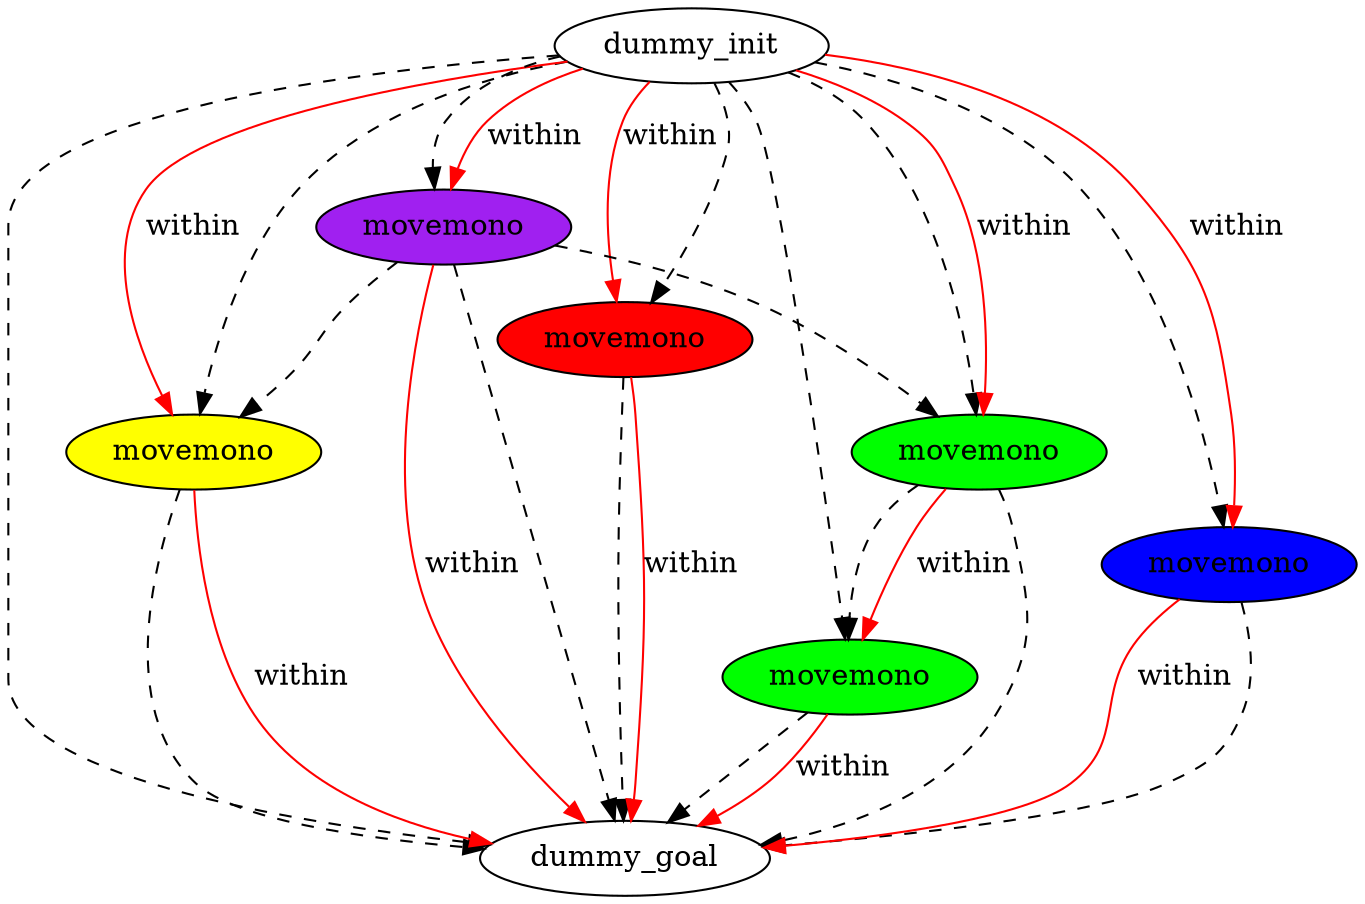 digraph {
	"4ee5e13f-1e9f-ff71-5a11-d31d8a41ea74" [label=dummy_init fillcolor=white style=filled]
	"6c26f915-5acc-bebb-75ac-4b75bc181788" [label=dummy_goal fillcolor=white style=filled]
	"f93de26c-ad1e-73dc-ad0a-451c4f36742a" [label=movemono fillcolor=yellow style=filled]
	"13517fc4-fd6b-2de9-c13a-69b31dbea7d5" [label=movemono fillcolor=purple style=filled]
	"6e7fddeb-cd6e-f948-156b-66a15994890d" [label=movemono fillcolor=red style=filled]
	"3e097bf1-b178-d28b-23fd-26e2d95f6425" [label=movemono fillcolor=green style=filled]
	"d16c0a67-a5fd-a99b-033b-4d4316b6556f" [label=movemono fillcolor=green style=filled]
	"4f9114f1-69ec-5a20-dad4-7cfb44839883" [label=movemono fillcolor=blue style=filled]
	"d16c0a67-a5fd-a99b-033b-4d4316b6556f" -> "6c26f915-5acc-bebb-75ac-4b75bc181788" [color=black style=dashed]
	"4f9114f1-69ec-5a20-dad4-7cfb44839883" -> "6c26f915-5acc-bebb-75ac-4b75bc181788" [color=black style=dashed]
	"4ee5e13f-1e9f-ff71-5a11-d31d8a41ea74" -> "6c26f915-5acc-bebb-75ac-4b75bc181788" [color=black style=dashed]
	"4ee5e13f-1e9f-ff71-5a11-d31d8a41ea74" -> "4f9114f1-69ec-5a20-dad4-7cfb44839883" [color=black style=dashed]
	"4ee5e13f-1e9f-ff71-5a11-d31d8a41ea74" -> "d16c0a67-a5fd-a99b-033b-4d4316b6556f" [color=black style=dashed]
	"13517fc4-fd6b-2de9-c13a-69b31dbea7d5" -> "f93de26c-ad1e-73dc-ad0a-451c4f36742a" [color=black style=dashed]
	"4ee5e13f-1e9f-ff71-5a11-d31d8a41ea74" -> "13517fc4-fd6b-2de9-c13a-69b31dbea7d5" [color=black style=dashed]
	"6e7fddeb-cd6e-f948-156b-66a15994890d" -> "6c26f915-5acc-bebb-75ac-4b75bc181788" [color=black style=dashed]
	"d16c0a67-a5fd-a99b-033b-4d4316b6556f" -> "3e097bf1-b178-d28b-23fd-26e2d95f6425" [color=black style=dashed]
	"3e097bf1-b178-d28b-23fd-26e2d95f6425" -> "6c26f915-5acc-bebb-75ac-4b75bc181788" [color=black style=dashed]
	"f93de26c-ad1e-73dc-ad0a-451c4f36742a" -> "6c26f915-5acc-bebb-75ac-4b75bc181788" [color=black style=dashed]
	"13517fc4-fd6b-2de9-c13a-69b31dbea7d5" -> "d16c0a67-a5fd-a99b-033b-4d4316b6556f" [color=black style=dashed]
	"4ee5e13f-1e9f-ff71-5a11-d31d8a41ea74" -> "3e097bf1-b178-d28b-23fd-26e2d95f6425" [color=black style=dashed]
	"4ee5e13f-1e9f-ff71-5a11-d31d8a41ea74" -> "f93de26c-ad1e-73dc-ad0a-451c4f36742a" [color=black style=dashed]
	"13517fc4-fd6b-2de9-c13a-69b31dbea7d5" -> "6c26f915-5acc-bebb-75ac-4b75bc181788" [color=black style=dashed]
	"4ee5e13f-1e9f-ff71-5a11-d31d8a41ea74" -> "6e7fddeb-cd6e-f948-156b-66a15994890d" [color=black style=dashed]
	"4ee5e13f-1e9f-ff71-5a11-d31d8a41ea74" -> "d16c0a67-a5fd-a99b-033b-4d4316b6556f" [label=within color=red]
	"4ee5e13f-1e9f-ff71-5a11-d31d8a41ea74" -> "13517fc4-fd6b-2de9-c13a-69b31dbea7d5" [label=within color=red]
	"4f9114f1-69ec-5a20-dad4-7cfb44839883" -> "6c26f915-5acc-bebb-75ac-4b75bc181788" [label=within color=red]
	"13517fc4-fd6b-2de9-c13a-69b31dbea7d5" -> "6c26f915-5acc-bebb-75ac-4b75bc181788" [label=within color=red]
	"3e097bf1-b178-d28b-23fd-26e2d95f6425" -> "6c26f915-5acc-bebb-75ac-4b75bc181788" [label=within color=red]
	"d16c0a67-a5fd-a99b-033b-4d4316b6556f" -> "3e097bf1-b178-d28b-23fd-26e2d95f6425" [label=within color=red]
	"6e7fddeb-cd6e-f948-156b-66a15994890d" -> "6c26f915-5acc-bebb-75ac-4b75bc181788" [label=within color=red]
	"4ee5e13f-1e9f-ff71-5a11-d31d8a41ea74" -> "f93de26c-ad1e-73dc-ad0a-451c4f36742a" [label=within color=red]
	"4ee5e13f-1e9f-ff71-5a11-d31d8a41ea74" -> "6e7fddeb-cd6e-f948-156b-66a15994890d" [label=within color=red]
	"4ee5e13f-1e9f-ff71-5a11-d31d8a41ea74" -> "4f9114f1-69ec-5a20-dad4-7cfb44839883" [label=within color=red]
	"f93de26c-ad1e-73dc-ad0a-451c4f36742a" -> "6c26f915-5acc-bebb-75ac-4b75bc181788" [label=within color=red]
}
